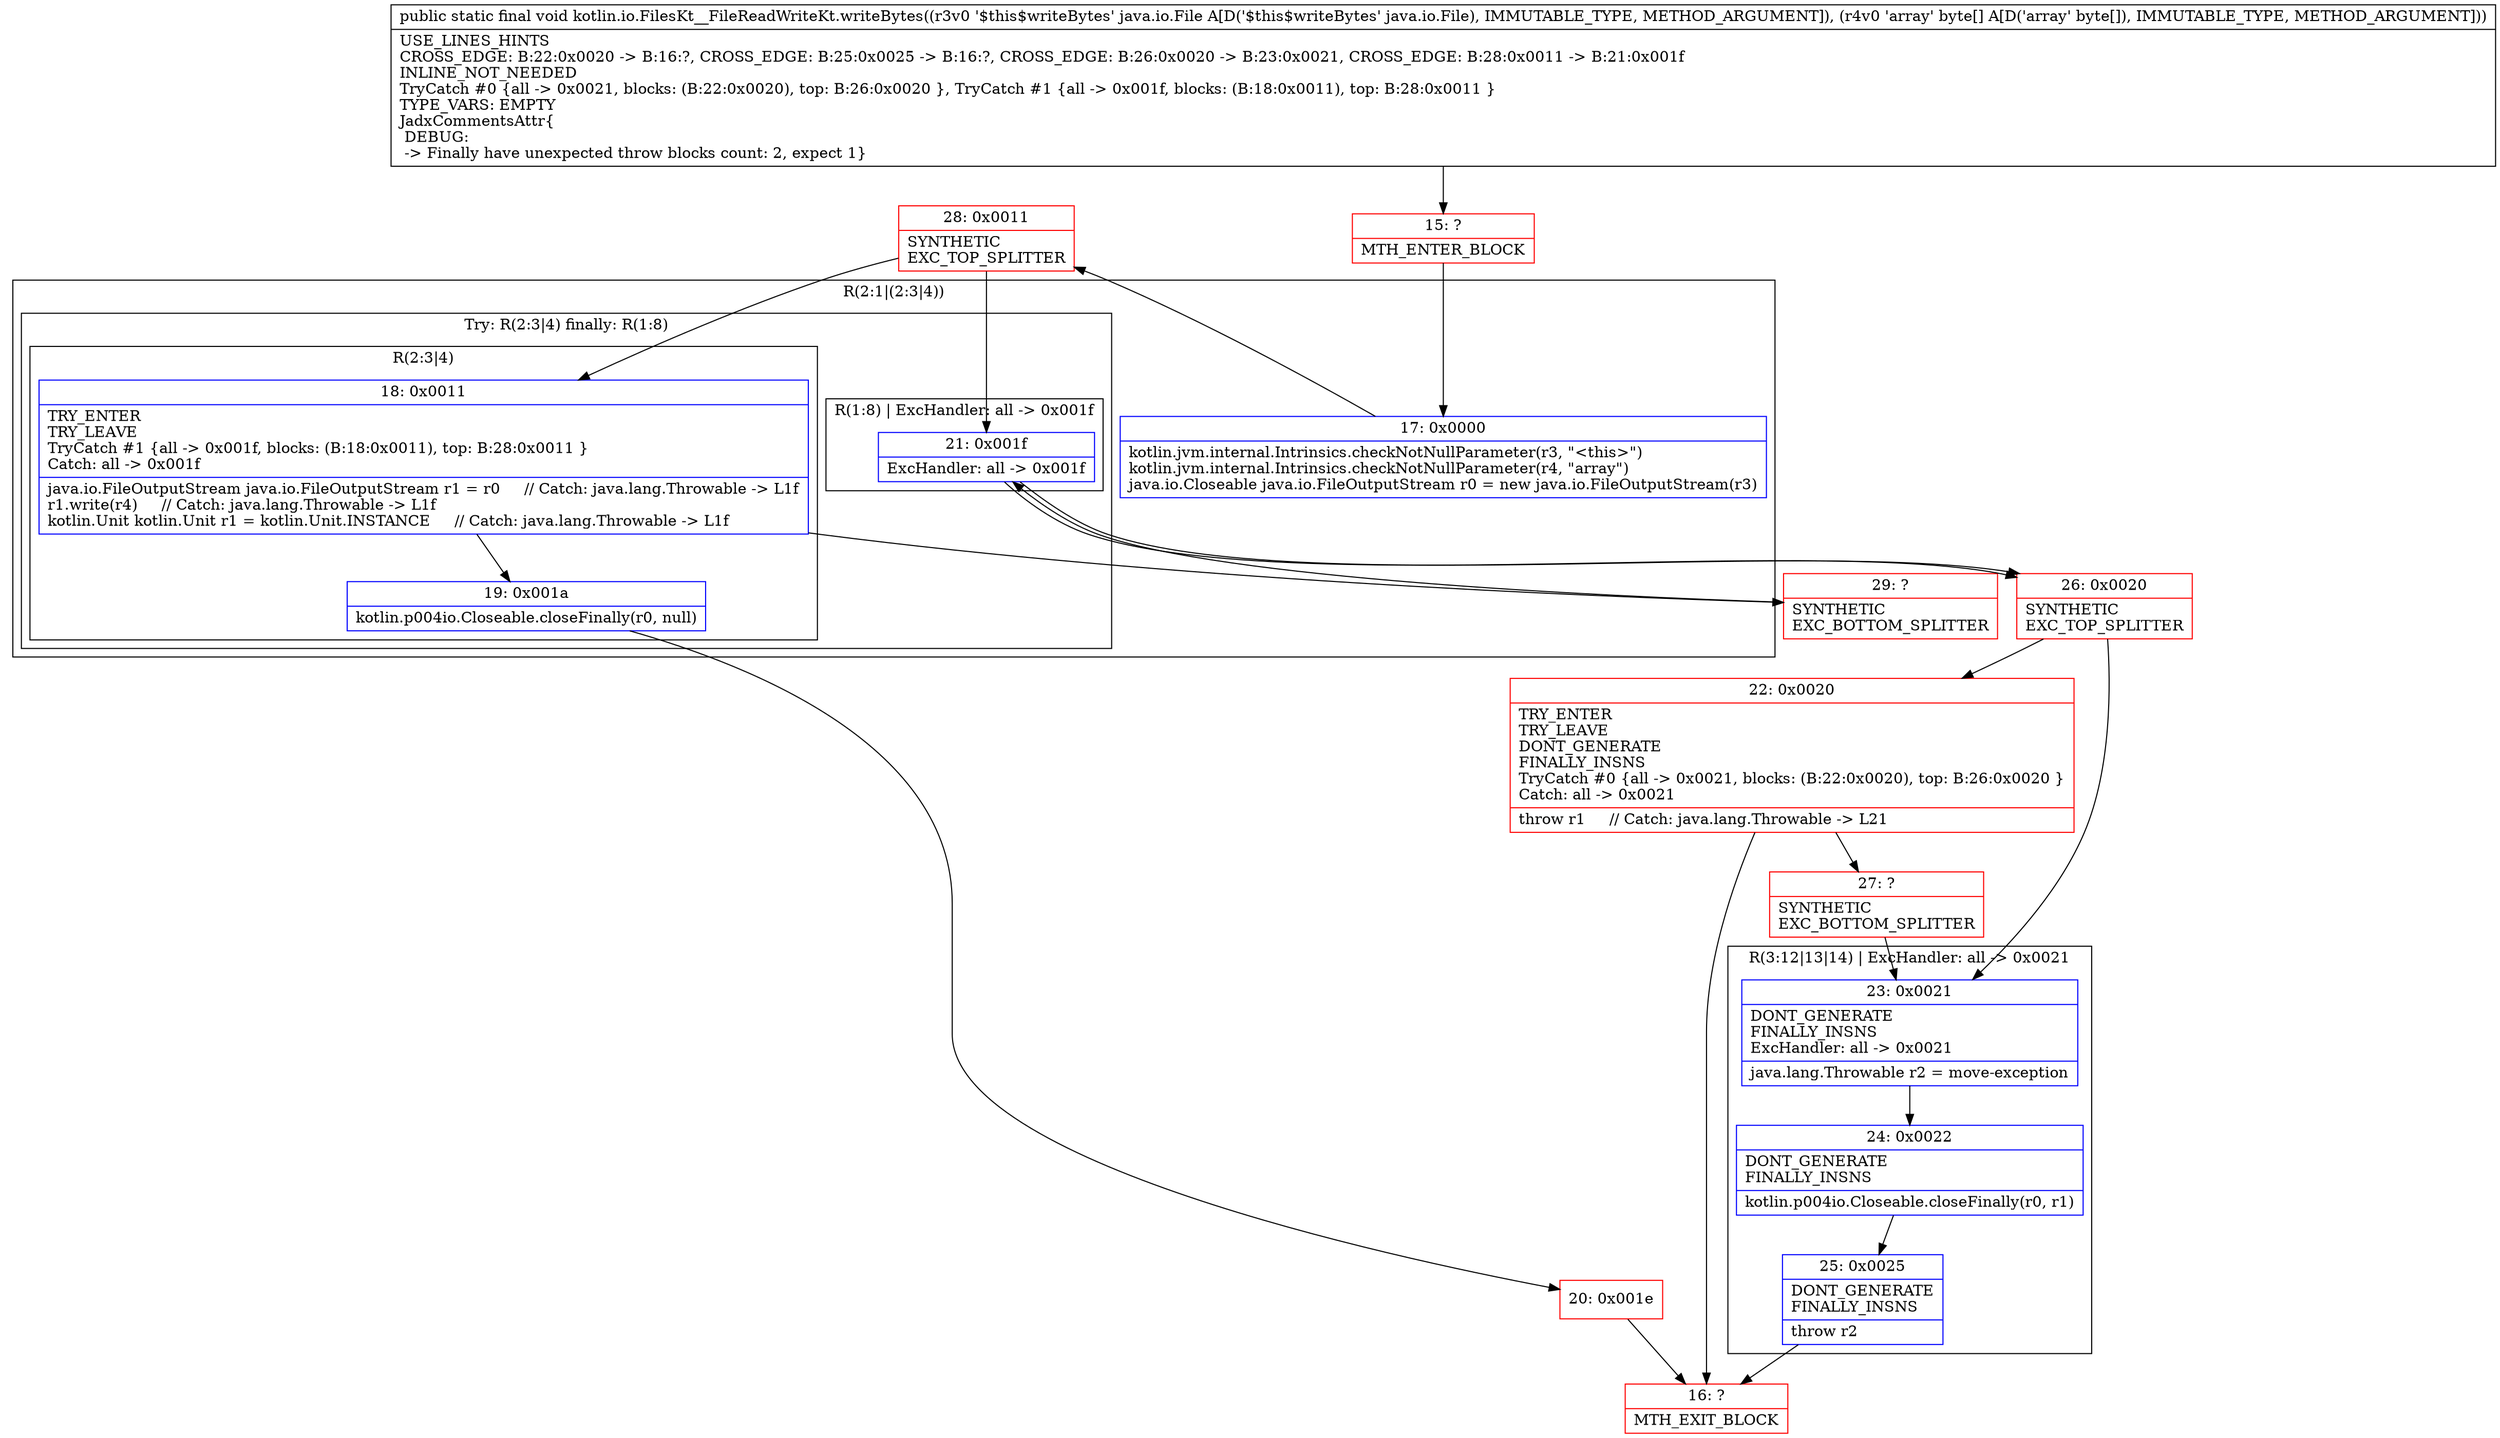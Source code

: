 digraph "CFG forkotlin.io.FilesKt__FileReadWriteKt.writeBytes(Ljava\/io\/File;[B)V" {
subgraph cluster_Region_206881141 {
label = "R(2:1|(2:3|4))";
node [shape=record,color=blue];
Node_17 [shape=record,label="{17\:\ 0x0000|kotlin.jvm.internal.Intrinsics.checkNotNullParameter(r3, \"\<this\>\")\lkotlin.jvm.internal.Intrinsics.checkNotNullParameter(r4, \"array\")\ljava.io.Closeable java.io.FileOutputStream r0 = new java.io.FileOutputStream(r3)\l}"];
subgraph cluster_TryCatchRegion_1288170658 {
label = "Try: R(2:3|4) finally: R(1:8)";
node [shape=record,color=blue];
subgraph cluster_Region_1105556783 {
label = "R(2:3|4)";
node [shape=record,color=blue];
Node_18 [shape=record,label="{18\:\ 0x0011|TRY_ENTER\lTRY_LEAVE\lTryCatch #1 \{all \-\> 0x001f, blocks: (B:18:0x0011), top: B:28:0x0011 \}\lCatch: all \-\> 0x001f\l|java.io.FileOutputStream java.io.FileOutputStream r1 = r0     \/\/ Catch: java.lang.Throwable \-\> L1f\lr1.write(r4)     \/\/ Catch: java.lang.Throwable \-\> L1f\lkotlin.Unit kotlin.Unit r1 = kotlin.Unit.INSTANCE     \/\/ Catch: java.lang.Throwable \-\> L1f\l}"];
Node_19 [shape=record,label="{19\:\ 0x001a|kotlin.p004io.Closeable.closeFinally(r0, null)\l}"];
}
subgraph cluster_Region_6499009 {
label = "R(1:8) | ExcHandler: all \-\> 0x001f\l";
node [shape=record,color=blue];
Node_21 [shape=record,label="{21\:\ 0x001f|ExcHandler: all \-\> 0x001f\l}"];
}
}
}
subgraph cluster_Region_6499009 {
label = "R(1:8) | ExcHandler: all \-\> 0x001f\l";
node [shape=record,color=blue];
Node_21 [shape=record,label="{21\:\ 0x001f|ExcHandler: all \-\> 0x001f\l}"];
}
subgraph cluster_Region_1310566905 {
label = "R(3:12|13|14) | ExcHandler: all \-\> 0x0021\l";
node [shape=record,color=blue];
Node_23 [shape=record,label="{23\:\ 0x0021|DONT_GENERATE\lFINALLY_INSNS\lExcHandler: all \-\> 0x0021\l|java.lang.Throwable r2 = move\-exception\l}"];
Node_24 [shape=record,label="{24\:\ 0x0022|DONT_GENERATE\lFINALLY_INSNS\l|kotlin.p004io.Closeable.closeFinally(r0, r1)\l}"];
Node_25 [shape=record,label="{25\:\ 0x0025|DONT_GENERATE\lFINALLY_INSNS\l|throw r2\l}"];
}
Node_15 [shape=record,color=red,label="{15\:\ ?|MTH_ENTER_BLOCK\l}"];
Node_28 [shape=record,color=red,label="{28\:\ 0x0011|SYNTHETIC\lEXC_TOP_SPLITTER\l}"];
Node_20 [shape=record,color=red,label="{20\:\ 0x001e}"];
Node_16 [shape=record,color=red,label="{16\:\ ?|MTH_EXIT_BLOCK\l}"];
Node_29 [shape=record,color=red,label="{29\:\ ?|SYNTHETIC\lEXC_BOTTOM_SPLITTER\l}"];
Node_26 [shape=record,color=red,label="{26\:\ 0x0020|SYNTHETIC\lEXC_TOP_SPLITTER\l}"];
Node_22 [shape=record,color=red,label="{22\:\ 0x0020|TRY_ENTER\lTRY_LEAVE\lDONT_GENERATE\lFINALLY_INSNS\lTryCatch #0 \{all \-\> 0x0021, blocks: (B:22:0x0020), top: B:26:0x0020 \}\lCatch: all \-\> 0x0021\l|throw r1     \/\/ Catch: java.lang.Throwable \-\> L21\l}"];
Node_27 [shape=record,color=red,label="{27\:\ ?|SYNTHETIC\lEXC_BOTTOM_SPLITTER\l}"];
MethodNode[shape=record,label="{public static final void kotlin.io.FilesKt__FileReadWriteKt.writeBytes((r3v0 '$this$writeBytes' java.io.File A[D('$this$writeBytes' java.io.File), IMMUTABLE_TYPE, METHOD_ARGUMENT]), (r4v0 'array' byte[] A[D('array' byte[]), IMMUTABLE_TYPE, METHOD_ARGUMENT]))  | USE_LINES_HINTS\lCROSS_EDGE: B:22:0x0020 \-\> B:16:?, CROSS_EDGE: B:25:0x0025 \-\> B:16:?, CROSS_EDGE: B:26:0x0020 \-\> B:23:0x0021, CROSS_EDGE: B:28:0x0011 \-\> B:21:0x001f\lINLINE_NOT_NEEDED\lTryCatch #0 \{all \-\> 0x0021, blocks: (B:22:0x0020), top: B:26:0x0020 \}, TryCatch #1 \{all \-\> 0x001f, blocks: (B:18:0x0011), top: B:28:0x0011 \}\lTYPE_VARS: EMPTY\lJadxCommentsAttr\{\l DEBUG: \l \-\> Finally have unexpected throw blocks count: 2, expect 1\}\l}"];
MethodNode -> Node_15;Node_17 -> Node_28;
Node_18 -> Node_19;
Node_18 -> Node_29;
Node_19 -> Node_20;
Node_21 -> Node_26;
Node_21 -> Node_26;
Node_23 -> Node_24;
Node_24 -> Node_25;
Node_25 -> Node_16;
Node_15 -> Node_17;
Node_28 -> Node_18;
Node_28 -> Node_21;
Node_20 -> Node_16;
Node_29 -> Node_21;
Node_26 -> Node_22;
Node_26 -> Node_23;
Node_22 -> Node_16;
Node_22 -> Node_27;
Node_27 -> Node_23;
}

